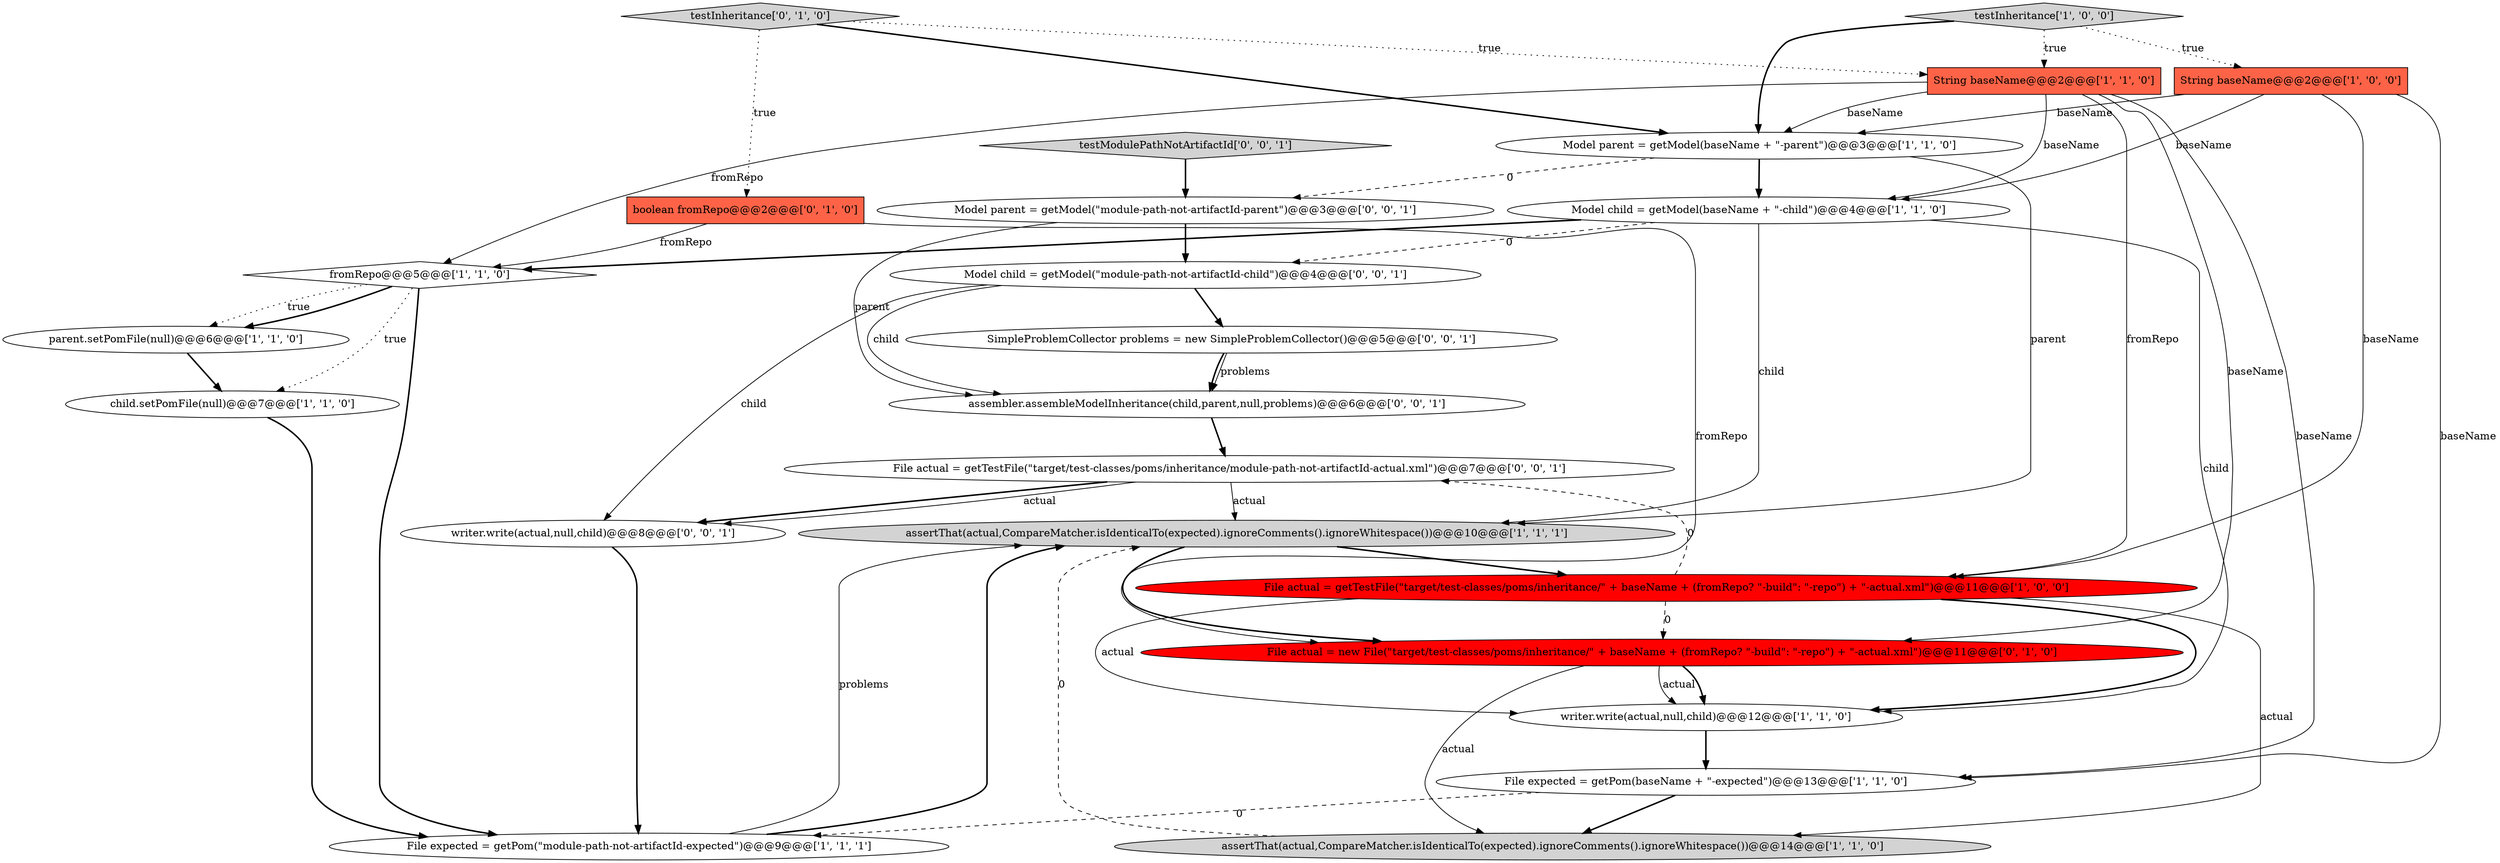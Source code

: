 digraph {
20 [style = filled, label = "Model child = getModel(\"module-path-not-artifactId-child\")@@@4@@@['0', '0', '1']", fillcolor = white, shape = ellipse image = "AAA0AAABBB3BBB"];
5 [style = filled, label = "fromRepo@@@5@@@['1', '1', '0']", fillcolor = white, shape = diamond image = "AAA0AAABBB1BBB"];
13 [style = filled, label = "Model parent = getModel(baseName + \"-parent\")@@@3@@@['1', '1', '0']", fillcolor = white, shape = ellipse image = "AAA0AAABBB1BBB"];
11 [style = filled, label = "assertThat(actual,CompareMatcher.isIdenticalTo(expected).ignoreComments().ignoreWhitespace())@@@10@@@['1', '1', '1']", fillcolor = lightgray, shape = ellipse image = "AAA0AAABBB1BBB"];
9 [style = filled, label = "File actual = getTestFile(\"target/test-classes/poms/inheritance/\" + baseName + (fromRepo? \"-build\": \"-repo\") + \"-actual.xml\")@@@11@@@['1', '0', '0']", fillcolor = red, shape = ellipse image = "AAA1AAABBB1BBB"];
23 [style = filled, label = "assembler.assembleModelInheritance(child,parent,null,problems)@@@6@@@['0', '0', '1']", fillcolor = white, shape = ellipse image = "AAA0AAABBB3BBB"];
7 [style = filled, label = "File expected = getPom(baseName + \"-expected\")@@@13@@@['1', '1', '0']", fillcolor = white, shape = ellipse image = "AAA0AAABBB1BBB"];
14 [style = filled, label = "testInheritance['0', '1', '0']", fillcolor = lightgray, shape = diamond image = "AAA0AAABBB2BBB"];
15 [style = filled, label = "boolean fromRepo@@@2@@@['0', '1', '0']", fillcolor = tomato, shape = box image = "AAA0AAABBB2BBB"];
0 [style = filled, label = "Model child = getModel(baseName + \"-child\")@@@4@@@['1', '1', '0']", fillcolor = white, shape = ellipse image = "AAA0AAABBB1BBB"];
17 [style = filled, label = "File actual = getTestFile(\"target/test-classes/poms/inheritance/module-path-not-artifactId-actual.xml\")@@@7@@@['0', '0', '1']", fillcolor = white, shape = ellipse image = "AAA0AAABBB3BBB"];
6 [style = filled, label = "File expected = getPom(\"module-path-not-artifactId-expected\")@@@9@@@['1', '1', '1']", fillcolor = white, shape = ellipse image = "AAA0AAABBB1BBB"];
16 [style = filled, label = "File actual = new File(\"target/test-classes/poms/inheritance/\" + baseName + (fromRepo? \"-build\": \"-repo\") + \"-actual.xml\")@@@11@@@['0', '1', '0']", fillcolor = red, shape = ellipse image = "AAA1AAABBB2BBB"];
22 [style = filled, label = "SimpleProblemCollector problems = new SimpleProblemCollector()@@@5@@@['0', '0', '1']", fillcolor = white, shape = ellipse image = "AAA0AAABBB3BBB"];
18 [style = filled, label = "writer.write(actual,null,child)@@@8@@@['0', '0', '1']", fillcolor = white, shape = ellipse image = "AAA0AAABBB3BBB"];
2 [style = filled, label = "testInheritance['1', '0', '0']", fillcolor = lightgray, shape = diamond image = "AAA0AAABBB1BBB"];
12 [style = filled, label = "writer.write(actual,null,child)@@@12@@@['1', '1', '0']", fillcolor = white, shape = ellipse image = "AAA0AAABBB1BBB"];
4 [style = filled, label = "parent.setPomFile(null)@@@6@@@['1', '1', '0']", fillcolor = white, shape = ellipse image = "AAA0AAABBB1BBB"];
8 [style = filled, label = "String baseName@@@2@@@['1', '0', '0']", fillcolor = tomato, shape = box image = "AAA0AAABBB1BBB"];
3 [style = filled, label = "child.setPomFile(null)@@@7@@@['1', '1', '0']", fillcolor = white, shape = ellipse image = "AAA0AAABBB1BBB"];
10 [style = filled, label = "String baseName@@@2@@@['1', '1', '0']", fillcolor = tomato, shape = box image = "AAA0AAABBB1BBB"];
19 [style = filled, label = "Model parent = getModel(\"module-path-not-artifactId-parent\")@@@3@@@['0', '0', '1']", fillcolor = white, shape = ellipse image = "AAA0AAABBB3BBB"];
21 [style = filled, label = "testModulePathNotArtifactId['0', '0', '1']", fillcolor = lightgray, shape = diamond image = "AAA0AAABBB3BBB"];
1 [style = filled, label = "assertThat(actual,CompareMatcher.isIdenticalTo(expected).ignoreComments().ignoreWhitespace())@@@14@@@['1', '1', '0']", fillcolor = lightgray, shape = ellipse image = "AAA0AAABBB1BBB"];
9->1 [style = solid, label="actual"];
10->7 [style = solid, label="baseName"];
11->16 [style = bold, label=""];
17->11 [style = solid, label="actual"];
4->3 [style = bold, label=""];
2->10 [style = dotted, label="true"];
9->16 [style = dashed, label="0"];
7->1 [style = bold, label=""];
20->23 [style = solid, label="child"];
21->19 [style = bold, label=""];
8->13 [style = solid, label="baseName"];
15->5 [style = solid, label="fromRepo"];
16->12 [style = solid, label="actual"];
8->7 [style = solid, label="baseName"];
16->1 [style = solid, label="actual"];
19->20 [style = bold, label=""];
19->23 [style = solid, label="parent"];
6->11 [style = solid, label="problems"];
0->11 [style = solid, label="child"];
3->6 [style = bold, label=""];
0->12 [style = solid, label="child"];
20->18 [style = solid, label="child"];
13->11 [style = solid, label="parent"];
5->3 [style = dotted, label="true"];
13->19 [style = dashed, label="0"];
11->9 [style = bold, label=""];
0->20 [style = dashed, label="0"];
22->23 [style = bold, label=""];
12->7 [style = bold, label=""];
14->10 [style = dotted, label="true"];
5->4 [style = dotted, label="true"];
20->22 [style = bold, label=""];
22->23 [style = solid, label="problems"];
2->13 [style = bold, label=""];
10->13 [style = solid, label="baseName"];
7->6 [style = dashed, label="0"];
14->15 [style = dotted, label="true"];
5->6 [style = bold, label=""];
18->6 [style = bold, label=""];
8->0 [style = solid, label="baseName"];
1->11 [style = dashed, label="0"];
10->0 [style = solid, label="baseName"];
10->16 [style = solid, label="baseName"];
5->4 [style = bold, label=""];
6->11 [style = bold, label=""];
17->18 [style = bold, label=""];
9->17 [style = dashed, label="0"];
23->17 [style = bold, label=""];
10->5 [style = solid, label="fromRepo"];
9->12 [style = bold, label=""];
14->13 [style = bold, label=""];
8->9 [style = solid, label="baseName"];
9->12 [style = solid, label="actual"];
16->12 [style = bold, label=""];
0->5 [style = bold, label=""];
2->8 [style = dotted, label="true"];
15->16 [style = solid, label="fromRepo"];
10->9 [style = solid, label="fromRepo"];
13->0 [style = bold, label=""];
17->18 [style = solid, label="actual"];
}
